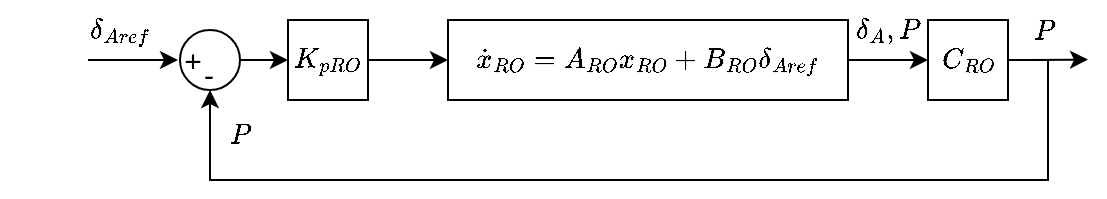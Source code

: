 <mxfile version="20.4.0" type="device"><diagram id="BTqglTxkiLxIiAVCjMsg" name="Page-1"><mxGraphModel dx="679" dy="624" grid="1" gridSize="10" guides="1" tooltips="1" connect="1" arrows="1" fold="1" page="1" pageScale="1" pageWidth="850" pageHeight="1100" math="1" shadow="0"><root><mxCell id="0"/><mxCell id="1" parent="0"/><mxCell id="DVgqLk-9vfnfV8y6L5Lv-12" style="edgeStyle=orthogonalEdgeStyle;rounded=0;orthogonalLoop=1;jettySize=auto;html=1;entryX=0;entryY=0.5;entryDx=0;entryDy=0;" edge="1" parent="1" source="DVgqLk-9vfnfV8y6L5Lv-1" target="DVgqLk-9vfnfV8y6L5Lv-11"><mxGeometry relative="1" as="geometry"/></mxCell><mxCell id="DVgqLk-9vfnfV8y6L5Lv-1" value="$$\dot{x}_{RO} = A_{RO} x_{RO} + B_{RO} \delta_{Aref}$$" style="rounded=0;whiteSpace=wrap;html=1;" vertex="1" parent="1"><mxGeometry x="320" y="440" width="200" height="40" as="geometry"/></mxCell><mxCell id="DVgqLk-9vfnfV8y6L5Lv-3" style="edgeStyle=orthogonalEdgeStyle;rounded=0;orthogonalLoop=1;jettySize=auto;html=1;entryX=0;entryY=0.5;entryDx=0;entryDy=0;" edge="1" parent="1" source="DVgqLk-9vfnfV8y6L5Lv-2" target="DVgqLk-9vfnfV8y6L5Lv-1"><mxGeometry relative="1" as="geometry"/></mxCell><mxCell id="DVgqLk-9vfnfV8y6L5Lv-2" value="$$K_{pRO}$$" style="whiteSpace=wrap;html=1;" vertex="1" parent="1"><mxGeometry x="240" y="440" width="40" height="40" as="geometry"/></mxCell><mxCell id="DVgqLk-9vfnfV8y6L5Lv-9" style="edgeStyle=orthogonalEdgeStyle;rounded=0;orthogonalLoop=1;jettySize=auto;html=1;entryX=0;entryY=0.5;entryDx=0;entryDy=0;" edge="1" parent="1" source="DVgqLk-9vfnfV8y6L5Lv-5" target="DVgqLk-9vfnfV8y6L5Lv-2"><mxGeometry relative="1" as="geometry"/></mxCell><mxCell id="DVgqLk-9vfnfV8y6L5Lv-5" value="&lt;div style=&quot;font-size: 8px;&quot;&gt;&lt;br&gt;&lt;/div&gt;" style="ellipse;whiteSpace=wrap;html=1;aspect=fixed;align=left;" vertex="1" parent="1"><mxGeometry x="186" y="445" width="30" height="30" as="geometry"/></mxCell><mxCell id="DVgqLk-9vfnfV8y6L5Lv-6" value="+" style="text;html=1;align=center;verticalAlign=middle;resizable=0;points=[];autosize=1;strokeColor=none;fillColor=none;fontSize=15;" vertex="1" parent="1"><mxGeometry x="177" y="445" width="30" height="30" as="geometry"/></mxCell><mxCell id="DVgqLk-9vfnfV8y6L5Lv-7" value="-" style="text;html=1;align=center;verticalAlign=middle;resizable=0;points=[];autosize=1;strokeColor=none;fillColor=none;fontSize=15;" vertex="1" parent="1"><mxGeometry x="185" y="452" width="30" height="30" as="geometry"/></mxCell><mxCell id="DVgqLk-9vfnfV8y6L5Lv-14" style="edgeStyle=orthogonalEdgeStyle;rounded=0;orthogonalLoop=1;jettySize=auto;html=1;" edge="1" parent="1" source="DVgqLk-9vfnfV8y6L5Lv-11"><mxGeometry relative="1" as="geometry"><mxPoint x="201" y="475" as="targetPoint"/><Array as="points"><mxPoint x="620" y="460"/><mxPoint x="620" y="520"/><mxPoint x="201" y="520"/></Array></mxGeometry></mxCell><mxCell id="DVgqLk-9vfnfV8y6L5Lv-11" value="$$C_{RO}$$" style="whiteSpace=wrap;html=1;" vertex="1" parent="1"><mxGeometry x="560" y="440" width="40" height="40" as="geometry"/></mxCell><mxCell id="DVgqLk-9vfnfV8y6L5Lv-16" value="$$P$$" style="text;html=1;align=center;verticalAlign=middle;resizable=0;points=[];autosize=1;strokeColor=none;fillColor=none;" vertex="1" parent="1"><mxGeometry x="186" y="482" width="60" height="30" as="geometry"/></mxCell><mxCell id="DVgqLk-9vfnfV8y6L5Lv-17" value="$$P$$" style="text;html=1;align=center;verticalAlign=middle;resizable=0;points=[];autosize=1;strokeColor=none;fillColor=none;" vertex="1" parent="1"><mxGeometry x="588" y="430" width="60" height="30" as="geometry"/></mxCell><mxCell id="DVgqLk-9vfnfV8y6L5Lv-19" value="" style="endArrow=classic;html=1;rounded=0;" edge="1" parent="1"><mxGeometry width="50" height="50" relative="1" as="geometry"><mxPoint x="610" y="460" as="sourcePoint"/><mxPoint x="640" y="459.8" as="targetPoint"/></mxGeometry></mxCell><mxCell id="DVgqLk-9vfnfV8y6L5Lv-20" value="$$\delta_A,P$$" style="text;html=1;align=center;verticalAlign=middle;resizable=0;points=[];autosize=1;strokeColor=none;fillColor=none;" vertex="1" parent="1"><mxGeometry x="485" y="430" width="110" height="30" as="geometry"/></mxCell><mxCell id="DVgqLk-9vfnfV8y6L5Lv-21" value="" style="endArrow=classic;html=1;rounded=0;" edge="1" parent="1"><mxGeometry width="50" height="50" relative="1" as="geometry"><mxPoint x="140" y="460" as="sourcePoint"/><mxPoint x="185" y="460" as="targetPoint"/></mxGeometry></mxCell><mxCell id="DVgqLk-9vfnfV8y6L5Lv-22" value="$$\delta_{Aref}$$" style="text;html=1;align=center;verticalAlign=middle;resizable=0;points=[];autosize=1;strokeColor=none;fillColor=none;" vertex="1" parent="1"><mxGeometry x="96" y="430" width="120" height="30" as="geometry"/></mxCell></root></mxGraphModel></diagram></mxfile>